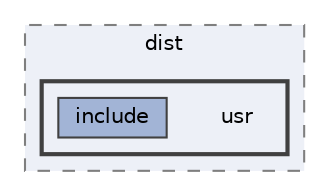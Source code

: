 digraph "build-pkg/dist/usr"
{
 // LATEX_PDF_SIZE
  bgcolor="transparent";
  edge [fontname=Helvetica,fontsize=10,labelfontname=Helvetica,labelfontsize=10];
  node [fontname=Helvetica,fontsize=10,shape=box,height=0.2,width=0.4];
  compound=true
  subgraph clusterdir_39d74dcdd53eed224869499323a08758 {
    graph [ bgcolor="#edf0f7", pencolor="grey50", label="dist", fontname=Helvetica,fontsize=10 style="filled,dashed", URL="dir_39d74dcdd53eed224869499323a08758.html",tooltip=""]
  subgraph clusterdir_2f2f07113472dcd8437d82e8a1feeacd {
    graph [ bgcolor="#edf0f7", pencolor="grey25", label="", fontname=Helvetica,fontsize=10 style="filled,bold", URL="dir_2f2f07113472dcd8437d82e8a1feeacd.html",tooltip=""]
    dir_2f2f07113472dcd8437d82e8a1feeacd [shape=plaintext, label="usr"];
  dir_542b6855ba527d81db3cb2464a46073a [label="include", fillcolor="#a2b4d6", color="grey25", style="filled", URL="dir_542b6855ba527d81db3cb2464a46073a.html",tooltip=""];
  }
  }
}
